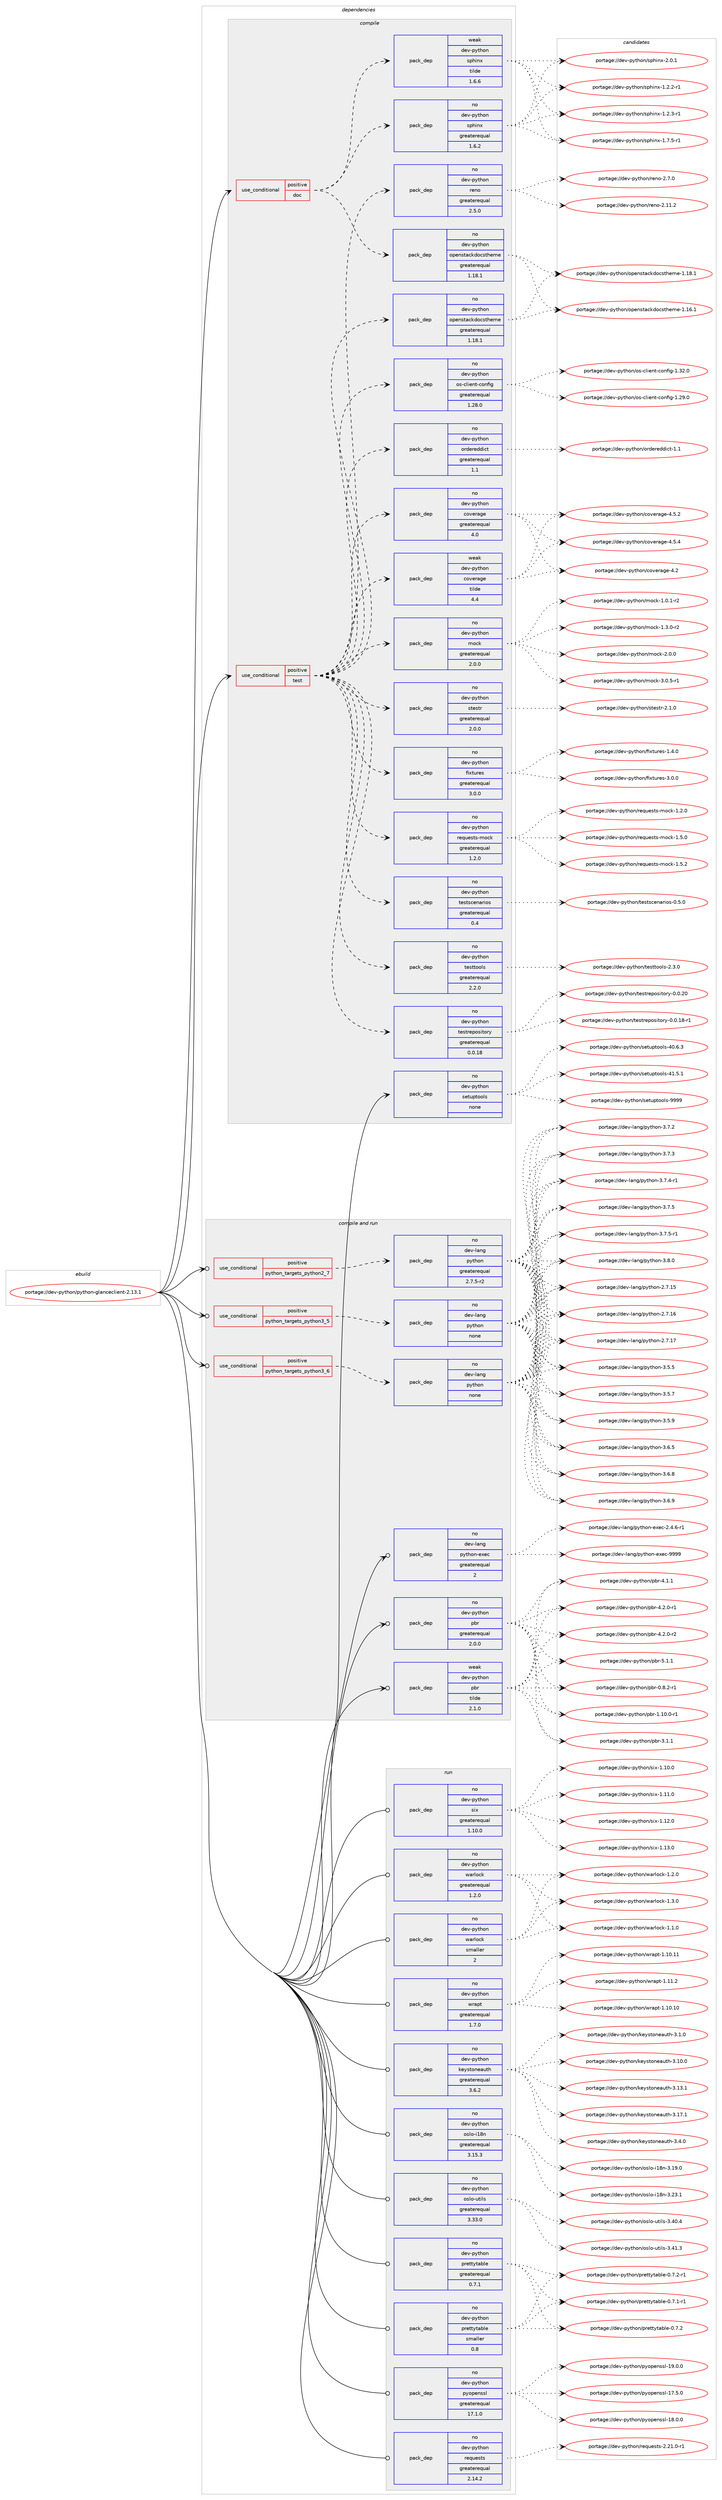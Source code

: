 digraph prolog {

# *************
# Graph options
# *************

newrank=true;
concentrate=true;
compound=true;
graph [rankdir=LR,fontname=Helvetica,fontsize=10,ranksep=1.5];#, ranksep=2.5, nodesep=0.2];
edge  [arrowhead=vee];
node  [fontname=Helvetica,fontsize=10];

# **********
# The ebuild
# **********

subgraph cluster_leftcol {
color=gray;
rank=same;
label=<<i>ebuild</i>>;
id [label="portage://dev-python/python-glanceclient-2.13.1", color=red, width=4, href="../dev-python/python-glanceclient-2.13.1.svg"];
}

# ****************
# The dependencies
# ****************

subgraph cluster_midcol {
color=gray;
label=<<i>dependencies</i>>;
subgraph cluster_compile {
fillcolor="#eeeeee";
style=filled;
label=<<i>compile</i>>;
subgraph cond36858 {
dependency166080 [label=<<TABLE BORDER="0" CELLBORDER="1" CELLSPACING="0" CELLPADDING="4"><TR><TD ROWSPAN="3" CELLPADDING="10">use_conditional</TD></TR><TR><TD>positive</TD></TR><TR><TD>doc</TD></TR></TABLE>>, shape=none, color=red];
subgraph pack125830 {
dependency166081 [label=<<TABLE BORDER="0" CELLBORDER="1" CELLSPACING="0" CELLPADDING="4" WIDTH="220"><TR><TD ROWSPAN="6" CELLPADDING="30">pack_dep</TD></TR><TR><TD WIDTH="110">no</TD></TR><TR><TD>dev-python</TD></TR><TR><TD>openstackdocstheme</TD></TR><TR><TD>greaterequal</TD></TR><TR><TD>1.18.1</TD></TR></TABLE>>, shape=none, color=blue];
}
dependency166080:e -> dependency166081:w [weight=20,style="dashed",arrowhead="vee"];
subgraph pack125831 {
dependency166082 [label=<<TABLE BORDER="0" CELLBORDER="1" CELLSPACING="0" CELLPADDING="4" WIDTH="220"><TR><TD ROWSPAN="6" CELLPADDING="30">pack_dep</TD></TR><TR><TD WIDTH="110">no</TD></TR><TR><TD>dev-python</TD></TR><TR><TD>sphinx</TD></TR><TR><TD>greaterequal</TD></TR><TR><TD>1.6.2</TD></TR></TABLE>>, shape=none, color=blue];
}
dependency166080:e -> dependency166082:w [weight=20,style="dashed",arrowhead="vee"];
subgraph pack125832 {
dependency166083 [label=<<TABLE BORDER="0" CELLBORDER="1" CELLSPACING="0" CELLPADDING="4" WIDTH="220"><TR><TD ROWSPAN="6" CELLPADDING="30">pack_dep</TD></TR><TR><TD WIDTH="110">weak</TD></TR><TR><TD>dev-python</TD></TR><TR><TD>sphinx</TD></TR><TR><TD>tilde</TD></TR><TR><TD>1.6.6</TD></TR></TABLE>>, shape=none, color=blue];
}
dependency166080:e -> dependency166083:w [weight=20,style="dashed",arrowhead="vee"];
}
id:e -> dependency166080:w [weight=20,style="solid",arrowhead="vee"];
subgraph cond36859 {
dependency166084 [label=<<TABLE BORDER="0" CELLBORDER="1" CELLSPACING="0" CELLPADDING="4"><TR><TD ROWSPAN="3" CELLPADDING="10">use_conditional</TD></TR><TR><TD>positive</TD></TR><TR><TD>test</TD></TR></TABLE>>, shape=none, color=red];
subgraph pack125833 {
dependency166085 [label=<<TABLE BORDER="0" CELLBORDER="1" CELLSPACING="0" CELLPADDING="4" WIDTH="220"><TR><TD ROWSPAN="6" CELLPADDING="30">pack_dep</TD></TR><TR><TD WIDTH="110">no</TD></TR><TR><TD>dev-python</TD></TR><TR><TD>stestr</TD></TR><TR><TD>greaterequal</TD></TR><TR><TD>2.0.0</TD></TR></TABLE>>, shape=none, color=blue];
}
dependency166084:e -> dependency166085:w [weight=20,style="dashed",arrowhead="vee"];
subgraph pack125834 {
dependency166086 [label=<<TABLE BORDER="0" CELLBORDER="1" CELLSPACING="0" CELLPADDING="4" WIDTH="220"><TR><TD ROWSPAN="6" CELLPADDING="30">pack_dep</TD></TR><TR><TD WIDTH="110">no</TD></TR><TR><TD>dev-python</TD></TR><TR><TD>coverage</TD></TR><TR><TD>greaterequal</TD></TR><TR><TD>4.0</TD></TR></TABLE>>, shape=none, color=blue];
}
dependency166084:e -> dependency166086:w [weight=20,style="dashed",arrowhead="vee"];
subgraph pack125835 {
dependency166087 [label=<<TABLE BORDER="0" CELLBORDER="1" CELLSPACING="0" CELLPADDING="4" WIDTH="220"><TR><TD ROWSPAN="6" CELLPADDING="30">pack_dep</TD></TR><TR><TD WIDTH="110">weak</TD></TR><TR><TD>dev-python</TD></TR><TR><TD>coverage</TD></TR><TR><TD>tilde</TD></TR><TR><TD>4.4</TD></TR></TABLE>>, shape=none, color=blue];
}
dependency166084:e -> dependency166087:w [weight=20,style="dashed",arrowhead="vee"];
subgraph pack125836 {
dependency166088 [label=<<TABLE BORDER="0" CELLBORDER="1" CELLSPACING="0" CELLPADDING="4" WIDTH="220"><TR><TD ROWSPAN="6" CELLPADDING="30">pack_dep</TD></TR><TR><TD WIDTH="110">no</TD></TR><TR><TD>dev-python</TD></TR><TR><TD>mock</TD></TR><TR><TD>greaterequal</TD></TR><TR><TD>2.0.0</TD></TR></TABLE>>, shape=none, color=blue];
}
dependency166084:e -> dependency166088:w [weight=20,style="dashed",arrowhead="vee"];
subgraph pack125837 {
dependency166089 [label=<<TABLE BORDER="0" CELLBORDER="1" CELLSPACING="0" CELLPADDING="4" WIDTH="220"><TR><TD ROWSPAN="6" CELLPADDING="30">pack_dep</TD></TR><TR><TD WIDTH="110">no</TD></TR><TR><TD>dev-python</TD></TR><TR><TD>ordereddict</TD></TR><TR><TD>greaterequal</TD></TR><TR><TD>1.1</TD></TR></TABLE>>, shape=none, color=blue];
}
dependency166084:e -> dependency166089:w [weight=20,style="dashed",arrowhead="vee"];
subgraph pack125838 {
dependency166090 [label=<<TABLE BORDER="0" CELLBORDER="1" CELLSPACING="0" CELLPADDING="4" WIDTH="220"><TR><TD ROWSPAN="6" CELLPADDING="30">pack_dep</TD></TR><TR><TD WIDTH="110">no</TD></TR><TR><TD>dev-python</TD></TR><TR><TD>os-client-config</TD></TR><TR><TD>greaterequal</TD></TR><TR><TD>1.28.0</TD></TR></TABLE>>, shape=none, color=blue];
}
dependency166084:e -> dependency166090:w [weight=20,style="dashed",arrowhead="vee"];
subgraph pack125839 {
dependency166091 [label=<<TABLE BORDER="0" CELLBORDER="1" CELLSPACING="0" CELLPADDING="4" WIDTH="220"><TR><TD ROWSPAN="6" CELLPADDING="30">pack_dep</TD></TR><TR><TD WIDTH="110">no</TD></TR><TR><TD>dev-python</TD></TR><TR><TD>openstackdocstheme</TD></TR><TR><TD>greaterequal</TD></TR><TR><TD>1.18.1</TD></TR></TABLE>>, shape=none, color=blue];
}
dependency166084:e -> dependency166091:w [weight=20,style="dashed",arrowhead="vee"];
subgraph pack125840 {
dependency166092 [label=<<TABLE BORDER="0" CELLBORDER="1" CELLSPACING="0" CELLPADDING="4" WIDTH="220"><TR><TD ROWSPAN="6" CELLPADDING="30">pack_dep</TD></TR><TR><TD WIDTH="110">no</TD></TR><TR><TD>dev-python</TD></TR><TR><TD>reno</TD></TR><TR><TD>greaterequal</TD></TR><TR><TD>2.5.0</TD></TR></TABLE>>, shape=none, color=blue];
}
dependency166084:e -> dependency166092:w [weight=20,style="dashed",arrowhead="vee"];
subgraph pack125841 {
dependency166093 [label=<<TABLE BORDER="0" CELLBORDER="1" CELLSPACING="0" CELLPADDING="4" WIDTH="220"><TR><TD ROWSPAN="6" CELLPADDING="30">pack_dep</TD></TR><TR><TD WIDTH="110">no</TD></TR><TR><TD>dev-python</TD></TR><TR><TD>testrepository</TD></TR><TR><TD>greaterequal</TD></TR><TR><TD>0.0.18</TD></TR></TABLE>>, shape=none, color=blue];
}
dependency166084:e -> dependency166093:w [weight=20,style="dashed",arrowhead="vee"];
subgraph pack125842 {
dependency166094 [label=<<TABLE BORDER="0" CELLBORDER="1" CELLSPACING="0" CELLPADDING="4" WIDTH="220"><TR><TD ROWSPAN="6" CELLPADDING="30">pack_dep</TD></TR><TR><TD WIDTH="110">no</TD></TR><TR><TD>dev-python</TD></TR><TR><TD>testtools</TD></TR><TR><TD>greaterequal</TD></TR><TR><TD>2.2.0</TD></TR></TABLE>>, shape=none, color=blue];
}
dependency166084:e -> dependency166094:w [weight=20,style="dashed",arrowhead="vee"];
subgraph pack125843 {
dependency166095 [label=<<TABLE BORDER="0" CELLBORDER="1" CELLSPACING="0" CELLPADDING="4" WIDTH="220"><TR><TD ROWSPAN="6" CELLPADDING="30">pack_dep</TD></TR><TR><TD WIDTH="110">no</TD></TR><TR><TD>dev-python</TD></TR><TR><TD>testscenarios</TD></TR><TR><TD>greaterequal</TD></TR><TR><TD>0.4</TD></TR></TABLE>>, shape=none, color=blue];
}
dependency166084:e -> dependency166095:w [weight=20,style="dashed",arrowhead="vee"];
subgraph pack125844 {
dependency166096 [label=<<TABLE BORDER="0" CELLBORDER="1" CELLSPACING="0" CELLPADDING="4" WIDTH="220"><TR><TD ROWSPAN="6" CELLPADDING="30">pack_dep</TD></TR><TR><TD WIDTH="110">no</TD></TR><TR><TD>dev-python</TD></TR><TR><TD>fixtures</TD></TR><TR><TD>greaterequal</TD></TR><TR><TD>3.0.0</TD></TR></TABLE>>, shape=none, color=blue];
}
dependency166084:e -> dependency166096:w [weight=20,style="dashed",arrowhead="vee"];
subgraph pack125845 {
dependency166097 [label=<<TABLE BORDER="0" CELLBORDER="1" CELLSPACING="0" CELLPADDING="4" WIDTH="220"><TR><TD ROWSPAN="6" CELLPADDING="30">pack_dep</TD></TR><TR><TD WIDTH="110">no</TD></TR><TR><TD>dev-python</TD></TR><TR><TD>requests-mock</TD></TR><TR><TD>greaterequal</TD></TR><TR><TD>1.2.0</TD></TR></TABLE>>, shape=none, color=blue];
}
dependency166084:e -> dependency166097:w [weight=20,style="dashed",arrowhead="vee"];
}
id:e -> dependency166084:w [weight=20,style="solid",arrowhead="vee"];
subgraph pack125846 {
dependency166098 [label=<<TABLE BORDER="0" CELLBORDER="1" CELLSPACING="0" CELLPADDING="4" WIDTH="220"><TR><TD ROWSPAN="6" CELLPADDING="30">pack_dep</TD></TR><TR><TD WIDTH="110">no</TD></TR><TR><TD>dev-python</TD></TR><TR><TD>setuptools</TD></TR><TR><TD>none</TD></TR><TR><TD></TD></TR></TABLE>>, shape=none, color=blue];
}
id:e -> dependency166098:w [weight=20,style="solid",arrowhead="vee"];
}
subgraph cluster_compileandrun {
fillcolor="#eeeeee";
style=filled;
label=<<i>compile and run</i>>;
subgraph cond36860 {
dependency166099 [label=<<TABLE BORDER="0" CELLBORDER="1" CELLSPACING="0" CELLPADDING="4"><TR><TD ROWSPAN="3" CELLPADDING="10">use_conditional</TD></TR><TR><TD>positive</TD></TR><TR><TD>python_targets_python2_7</TD></TR></TABLE>>, shape=none, color=red];
subgraph pack125847 {
dependency166100 [label=<<TABLE BORDER="0" CELLBORDER="1" CELLSPACING="0" CELLPADDING="4" WIDTH="220"><TR><TD ROWSPAN="6" CELLPADDING="30">pack_dep</TD></TR><TR><TD WIDTH="110">no</TD></TR><TR><TD>dev-lang</TD></TR><TR><TD>python</TD></TR><TR><TD>greaterequal</TD></TR><TR><TD>2.7.5-r2</TD></TR></TABLE>>, shape=none, color=blue];
}
dependency166099:e -> dependency166100:w [weight=20,style="dashed",arrowhead="vee"];
}
id:e -> dependency166099:w [weight=20,style="solid",arrowhead="odotvee"];
subgraph cond36861 {
dependency166101 [label=<<TABLE BORDER="0" CELLBORDER="1" CELLSPACING="0" CELLPADDING="4"><TR><TD ROWSPAN="3" CELLPADDING="10">use_conditional</TD></TR><TR><TD>positive</TD></TR><TR><TD>python_targets_python3_5</TD></TR></TABLE>>, shape=none, color=red];
subgraph pack125848 {
dependency166102 [label=<<TABLE BORDER="0" CELLBORDER="1" CELLSPACING="0" CELLPADDING="4" WIDTH="220"><TR><TD ROWSPAN="6" CELLPADDING="30">pack_dep</TD></TR><TR><TD WIDTH="110">no</TD></TR><TR><TD>dev-lang</TD></TR><TR><TD>python</TD></TR><TR><TD>none</TD></TR><TR><TD></TD></TR></TABLE>>, shape=none, color=blue];
}
dependency166101:e -> dependency166102:w [weight=20,style="dashed",arrowhead="vee"];
}
id:e -> dependency166101:w [weight=20,style="solid",arrowhead="odotvee"];
subgraph cond36862 {
dependency166103 [label=<<TABLE BORDER="0" CELLBORDER="1" CELLSPACING="0" CELLPADDING="4"><TR><TD ROWSPAN="3" CELLPADDING="10">use_conditional</TD></TR><TR><TD>positive</TD></TR><TR><TD>python_targets_python3_6</TD></TR></TABLE>>, shape=none, color=red];
subgraph pack125849 {
dependency166104 [label=<<TABLE BORDER="0" CELLBORDER="1" CELLSPACING="0" CELLPADDING="4" WIDTH="220"><TR><TD ROWSPAN="6" CELLPADDING="30">pack_dep</TD></TR><TR><TD WIDTH="110">no</TD></TR><TR><TD>dev-lang</TD></TR><TR><TD>python</TD></TR><TR><TD>none</TD></TR><TR><TD></TD></TR></TABLE>>, shape=none, color=blue];
}
dependency166103:e -> dependency166104:w [weight=20,style="dashed",arrowhead="vee"];
}
id:e -> dependency166103:w [weight=20,style="solid",arrowhead="odotvee"];
subgraph pack125850 {
dependency166105 [label=<<TABLE BORDER="0" CELLBORDER="1" CELLSPACING="0" CELLPADDING="4" WIDTH="220"><TR><TD ROWSPAN="6" CELLPADDING="30">pack_dep</TD></TR><TR><TD WIDTH="110">no</TD></TR><TR><TD>dev-lang</TD></TR><TR><TD>python-exec</TD></TR><TR><TD>greaterequal</TD></TR><TR><TD>2</TD></TR></TABLE>>, shape=none, color=blue];
}
id:e -> dependency166105:w [weight=20,style="solid",arrowhead="odotvee"];
subgraph pack125851 {
dependency166106 [label=<<TABLE BORDER="0" CELLBORDER="1" CELLSPACING="0" CELLPADDING="4" WIDTH="220"><TR><TD ROWSPAN="6" CELLPADDING="30">pack_dep</TD></TR><TR><TD WIDTH="110">no</TD></TR><TR><TD>dev-python</TD></TR><TR><TD>pbr</TD></TR><TR><TD>greaterequal</TD></TR><TR><TD>2.0.0</TD></TR></TABLE>>, shape=none, color=blue];
}
id:e -> dependency166106:w [weight=20,style="solid",arrowhead="odotvee"];
subgraph pack125852 {
dependency166107 [label=<<TABLE BORDER="0" CELLBORDER="1" CELLSPACING="0" CELLPADDING="4" WIDTH="220"><TR><TD ROWSPAN="6" CELLPADDING="30">pack_dep</TD></TR><TR><TD WIDTH="110">weak</TD></TR><TR><TD>dev-python</TD></TR><TR><TD>pbr</TD></TR><TR><TD>tilde</TD></TR><TR><TD>2.1.0</TD></TR></TABLE>>, shape=none, color=blue];
}
id:e -> dependency166107:w [weight=20,style="solid",arrowhead="odotvee"];
}
subgraph cluster_run {
fillcolor="#eeeeee";
style=filled;
label=<<i>run</i>>;
subgraph pack125853 {
dependency166108 [label=<<TABLE BORDER="0" CELLBORDER="1" CELLSPACING="0" CELLPADDING="4" WIDTH="220"><TR><TD ROWSPAN="6" CELLPADDING="30">pack_dep</TD></TR><TR><TD WIDTH="110">no</TD></TR><TR><TD>dev-python</TD></TR><TR><TD>keystoneauth</TD></TR><TR><TD>greaterequal</TD></TR><TR><TD>3.6.2</TD></TR></TABLE>>, shape=none, color=blue];
}
id:e -> dependency166108:w [weight=20,style="solid",arrowhead="odot"];
subgraph pack125854 {
dependency166109 [label=<<TABLE BORDER="0" CELLBORDER="1" CELLSPACING="0" CELLPADDING="4" WIDTH="220"><TR><TD ROWSPAN="6" CELLPADDING="30">pack_dep</TD></TR><TR><TD WIDTH="110">no</TD></TR><TR><TD>dev-python</TD></TR><TR><TD>oslo-i18n</TD></TR><TR><TD>greaterequal</TD></TR><TR><TD>3.15.3</TD></TR></TABLE>>, shape=none, color=blue];
}
id:e -> dependency166109:w [weight=20,style="solid",arrowhead="odot"];
subgraph pack125855 {
dependency166110 [label=<<TABLE BORDER="0" CELLBORDER="1" CELLSPACING="0" CELLPADDING="4" WIDTH="220"><TR><TD ROWSPAN="6" CELLPADDING="30">pack_dep</TD></TR><TR><TD WIDTH="110">no</TD></TR><TR><TD>dev-python</TD></TR><TR><TD>oslo-utils</TD></TR><TR><TD>greaterequal</TD></TR><TR><TD>3.33.0</TD></TR></TABLE>>, shape=none, color=blue];
}
id:e -> dependency166110:w [weight=20,style="solid",arrowhead="odot"];
subgraph pack125856 {
dependency166111 [label=<<TABLE BORDER="0" CELLBORDER="1" CELLSPACING="0" CELLPADDING="4" WIDTH="220"><TR><TD ROWSPAN="6" CELLPADDING="30">pack_dep</TD></TR><TR><TD WIDTH="110">no</TD></TR><TR><TD>dev-python</TD></TR><TR><TD>prettytable</TD></TR><TR><TD>greaterequal</TD></TR><TR><TD>0.7.1</TD></TR></TABLE>>, shape=none, color=blue];
}
id:e -> dependency166111:w [weight=20,style="solid",arrowhead="odot"];
subgraph pack125857 {
dependency166112 [label=<<TABLE BORDER="0" CELLBORDER="1" CELLSPACING="0" CELLPADDING="4" WIDTH="220"><TR><TD ROWSPAN="6" CELLPADDING="30">pack_dep</TD></TR><TR><TD WIDTH="110">no</TD></TR><TR><TD>dev-python</TD></TR><TR><TD>prettytable</TD></TR><TR><TD>smaller</TD></TR><TR><TD>0.8</TD></TR></TABLE>>, shape=none, color=blue];
}
id:e -> dependency166112:w [weight=20,style="solid",arrowhead="odot"];
subgraph pack125858 {
dependency166113 [label=<<TABLE BORDER="0" CELLBORDER="1" CELLSPACING="0" CELLPADDING="4" WIDTH="220"><TR><TD ROWSPAN="6" CELLPADDING="30">pack_dep</TD></TR><TR><TD WIDTH="110">no</TD></TR><TR><TD>dev-python</TD></TR><TR><TD>pyopenssl</TD></TR><TR><TD>greaterequal</TD></TR><TR><TD>17.1.0</TD></TR></TABLE>>, shape=none, color=blue];
}
id:e -> dependency166113:w [weight=20,style="solid",arrowhead="odot"];
subgraph pack125859 {
dependency166114 [label=<<TABLE BORDER="0" CELLBORDER="1" CELLSPACING="0" CELLPADDING="4" WIDTH="220"><TR><TD ROWSPAN="6" CELLPADDING="30">pack_dep</TD></TR><TR><TD WIDTH="110">no</TD></TR><TR><TD>dev-python</TD></TR><TR><TD>requests</TD></TR><TR><TD>greaterequal</TD></TR><TR><TD>2.14.2</TD></TR></TABLE>>, shape=none, color=blue];
}
id:e -> dependency166114:w [weight=20,style="solid",arrowhead="odot"];
subgraph pack125860 {
dependency166115 [label=<<TABLE BORDER="0" CELLBORDER="1" CELLSPACING="0" CELLPADDING="4" WIDTH="220"><TR><TD ROWSPAN="6" CELLPADDING="30">pack_dep</TD></TR><TR><TD WIDTH="110">no</TD></TR><TR><TD>dev-python</TD></TR><TR><TD>six</TD></TR><TR><TD>greaterequal</TD></TR><TR><TD>1.10.0</TD></TR></TABLE>>, shape=none, color=blue];
}
id:e -> dependency166115:w [weight=20,style="solid",arrowhead="odot"];
subgraph pack125861 {
dependency166116 [label=<<TABLE BORDER="0" CELLBORDER="1" CELLSPACING="0" CELLPADDING="4" WIDTH="220"><TR><TD ROWSPAN="6" CELLPADDING="30">pack_dep</TD></TR><TR><TD WIDTH="110">no</TD></TR><TR><TD>dev-python</TD></TR><TR><TD>warlock</TD></TR><TR><TD>greaterequal</TD></TR><TR><TD>1.2.0</TD></TR></TABLE>>, shape=none, color=blue];
}
id:e -> dependency166116:w [weight=20,style="solid",arrowhead="odot"];
subgraph pack125862 {
dependency166117 [label=<<TABLE BORDER="0" CELLBORDER="1" CELLSPACING="0" CELLPADDING="4" WIDTH="220"><TR><TD ROWSPAN="6" CELLPADDING="30">pack_dep</TD></TR><TR><TD WIDTH="110">no</TD></TR><TR><TD>dev-python</TD></TR><TR><TD>warlock</TD></TR><TR><TD>smaller</TD></TR><TR><TD>2</TD></TR></TABLE>>, shape=none, color=blue];
}
id:e -> dependency166117:w [weight=20,style="solid",arrowhead="odot"];
subgraph pack125863 {
dependency166118 [label=<<TABLE BORDER="0" CELLBORDER="1" CELLSPACING="0" CELLPADDING="4" WIDTH="220"><TR><TD ROWSPAN="6" CELLPADDING="30">pack_dep</TD></TR><TR><TD WIDTH="110">no</TD></TR><TR><TD>dev-python</TD></TR><TR><TD>wrapt</TD></TR><TR><TD>greaterequal</TD></TR><TR><TD>1.7.0</TD></TR></TABLE>>, shape=none, color=blue];
}
id:e -> dependency166118:w [weight=20,style="solid",arrowhead="odot"];
}
}

# **************
# The candidates
# **************

subgraph cluster_choices {
rank=same;
color=gray;
label=<<i>candidates</i>>;

subgraph choice125830 {
color=black;
nodesep=1;
choiceportage100101118451121211161041111104711111210111011511697991071001119911511610410110910145494649544649 [label="portage://dev-python/openstackdocstheme-1.16.1", color=red, width=4,href="../dev-python/openstackdocstheme-1.16.1.svg"];
choiceportage100101118451121211161041111104711111210111011511697991071001119911511610410110910145494649564649 [label="portage://dev-python/openstackdocstheme-1.18.1", color=red, width=4,href="../dev-python/openstackdocstheme-1.18.1.svg"];
dependency166081:e -> choiceportage100101118451121211161041111104711111210111011511697991071001119911511610410110910145494649544649:w [style=dotted,weight="100"];
dependency166081:e -> choiceportage100101118451121211161041111104711111210111011511697991071001119911511610410110910145494649564649:w [style=dotted,weight="100"];
}
subgraph choice125831 {
color=black;
nodesep=1;
choiceportage10010111845112121116104111110471151121041051101204549465046504511449 [label="portage://dev-python/sphinx-1.2.2-r1", color=red, width=4,href="../dev-python/sphinx-1.2.2-r1.svg"];
choiceportage10010111845112121116104111110471151121041051101204549465046514511449 [label="portage://dev-python/sphinx-1.2.3-r1", color=red, width=4,href="../dev-python/sphinx-1.2.3-r1.svg"];
choiceportage10010111845112121116104111110471151121041051101204549465546534511449 [label="portage://dev-python/sphinx-1.7.5-r1", color=red, width=4,href="../dev-python/sphinx-1.7.5-r1.svg"];
choiceportage1001011184511212111610411111047115112104105110120455046484649 [label="portage://dev-python/sphinx-2.0.1", color=red, width=4,href="../dev-python/sphinx-2.0.1.svg"];
dependency166082:e -> choiceportage10010111845112121116104111110471151121041051101204549465046504511449:w [style=dotted,weight="100"];
dependency166082:e -> choiceportage10010111845112121116104111110471151121041051101204549465046514511449:w [style=dotted,weight="100"];
dependency166082:e -> choiceportage10010111845112121116104111110471151121041051101204549465546534511449:w [style=dotted,weight="100"];
dependency166082:e -> choiceportage1001011184511212111610411111047115112104105110120455046484649:w [style=dotted,weight="100"];
}
subgraph choice125832 {
color=black;
nodesep=1;
choiceportage10010111845112121116104111110471151121041051101204549465046504511449 [label="portage://dev-python/sphinx-1.2.2-r1", color=red, width=4,href="../dev-python/sphinx-1.2.2-r1.svg"];
choiceportage10010111845112121116104111110471151121041051101204549465046514511449 [label="portage://dev-python/sphinx-1.2.3-r1", color=red, width=4,href="../dev-python/sphinx-1.2.3-r1.svg"];
choiceportage10010111845112121116104111110471151121041051101204549465546534511449 [label="portage://dev-python/sphinx-1.7.5-r1", color=red, width=4,href="../dev-python/sphinx-1.7.5-r1.svg"];
choiceportage1001011184511212111610411111047115112104105110120455046484649 [label="portage://dev-python/sphinx-2.0.1", color=red, width=4,href="../dev-python/sphinx-2.0.1.svg"];
dependency166083:e -> choiceportage10010111845112121116104111110471151121041051101204549465046504511449:w [style=dotted,weight="100"];
dependency166083:e -> choiceportage10010111845112121116104111110471151121041051101204549465046514511449:w [style=dotted,weight="100"];
dependency166083:e -> choiceportage10010111845112121116104111110471151121041051101204549465546534511449:w [style=dotted,weight="100"];
dependency166083:e -> choiceportage1001011184511212111610411111047115112104105110120455046484649:w [style=dotted,weight="100"];
}
subgraph choice125833 {
color=black;
nodesep=1;
choiceportage1001011184511212111610411111047115116101115116114455046494648 [label="portage://dev-python/stestr-2.1.0", color=red, width=4,href="../dev-python/stestr-2.1.0.svg"];
dependency166085:e -> choiceportage1001011184511212111610411111047115116101115116114455046494648:w [style=dotted,weight="100"];
}
subgraph choice125834 {
color=black;
nodesep=1;
choiceportage1001011184511212111610411111047991111181011149710310145524650 [label="portage://dev-python/coverage-4.2", color=red, width=4,href="../dev-python/coverage-4.2.svg"];
choiceportage10010111845112121116104111110479911111810111497103101455246534650 [label="portage://dev-python/coverage-4.5.2", color=red, width=4,href="../dev-python/coverage-4.5.2.svg"];
choiceportage10010111845112121116104111110479911111810111497103101455246534652 [label="portage://dev-python/coverage-4.5.4", color=red, width=4,href="../dev-python/coverage-4.5.4.svg"];
dependency166086:e -> choiceportage1001011184511212111610411111047991111181011149710310145524650:w [style=dotted,weight="100"];
dependency166086:e -> choiceportage10010111845112121116104111110479911111810111497103101455246534650:w [style=dotted,weight="100"];
dependency166086:e -> choiceportage10010111845112121116104111110479911111810111497103101455246534652:w [style=dotted,weight="100"];
}
subgraph choice125835 {
color=black;
nodesep=1;
choiceportage1001011184511212111610411111047991111181011149710310145524650 [label="portage://dev-python/coverage-4.2", color=red, width=4,href="../dev-python/coverage-4.2.svg"];
choiceportage10010111845112121116104111110479911111810111497103101455246534650 [label="portage://dev-python/coverage-4.5.2", color=red, width=4,href="../dev-python/coverage-4.5.2.svg"];
choiceportage10010111845112121116104111110479911111810111497103101455246534652 [label="portage://dev-python/coverage-4.5.4", color=red, width=4,href="../dev-python/coverage-4.5.4.svg"];
dependency166087:e -> choiceportage1001011184511212111610411111047991111181011149710310145524650:w [style=dotted,weight="100"];
dependency166087:e -> choiceportage10010111845112121116104111110479911111810111497103101455246534650:w [style=dotted,weight="100"];
dependency166087:e -> choiceportage10010111845112121116104111110479911111810111497103101455246534652:w [style=dotted,weight="100"];
}
subgraph choice125836 {
color=black;
nodesep=1;
choiceportage1001011184511212111610411111047109111991074549464846494511450 [label="portage://dev-python/mock-1.0.1-r2", color=red, width=4,href="../dev-python/mock-1.0.1-r2.svg"];
choiceportage1001011184511212111610411111047109111991074549465146484511450 [label="portage://dev-python/mock-1.3.0-r2", color=red, width=4,href="../dev-python/mock-1.3.0-r2.svg"];
choiceportage100101118451121211161041111104710911199107455046484648 [label="portage://dev-python/mock-2.0.0", color=red, width=4,href="../dev-python/mock-2.0.0.svg"];
choiceportage1001011184511212111610411111047109111991074551464846534511449 [label="portage://dev-python/mock-3.0.5-r1", color=red, width=4,href="../dev-python/mock-3.0.5-r1.svg"];
dependency166088:e -> choiceportage1001011184511212111610411111047109111991074549464846494511450:w [style=dotted,weight="100"];
dependency166088:e -> choiceportage1001011184511212111610411111047109111991074549465146484511450:w [style=dotted,weight="100"];
dependency166088:e -> choiceportage100101118451121211161041111104710911199107455046484648:w [style=dotted,weight="100"];
dependency166088:e -> choiceportage1001011184511212111610411111047109111991074551464846534511449:w [style=dotted,weight="100"];
}
subgraph choice125837 {
color=black;
nodesep=1;
choiceportage10010111845112121116104111110471111141001011141011001001059911645494649 [label="portage://dev-python/ordereddict-1.1", color=red, width=4,href="../dev-python/ordereddict-1.1.svg"];
dependency166089:e -> choiceportage10010111845112121116104111110471111141001011141011001001059911645494649:w [style=dotted,weight="100"];
}
subgraph choice125838 {
color=black;
nodesep=1;
choiceportage10010111845112121116104111110471111154599108105101110116459911111010210510345494650574648 [label="portage://dev-python/os-client-config-1.29.0", color=red, width=4,href="../dev-python/os-client-config-1.29.0.svg"];
choiceportage10010111845112121116104111110471111154599108105101110116459911111010210510345494651504648 [label="portage://dev-python/os-client-config-1.32.0", color=red, width=4,href="../dev-python/os-client-config-1.32.0.svg"];
dependency166090:e -> choiceportage10010111845112121116104111110471111154599108105101110116459911111010210510345494650574648:w [style=dotted,weight="100"];
dependency166090:e -> choiceportage10010111845112121116104111110471111154599108105101110116459911111010210510345494651504648:w [style=dotted,weight="100"];
}
subgraph choice125839 {
color=black;
nodesep=1;
choiceportage100101118451121211161041111104711111210111011511697991071001119911511610410110910145494649544649 [label="portage://dev-python/openstackdocstheme-1.16.1", color=red, width=4,href="../dev-python/openstackdocstheme-1.16.1.svg"];
choiceportage100101118451121211161041111104711111210111011511697991071001119911511610410110910145494649564649 [label="portage://dev-python/openstackdocstheme-1.18.1", color=red, width=4,href="../dev-python/openstackdocstheme-1.18.1.svg"];
dependency166091:e -> choiceportage100101118451121211161041111104711111210111011511697991071001119911511610410110910145494649544649:w [style=dotted,weight="100"];
dependency166091:e -> choiceportage100101118451121211161041111104711111210111011511697991071001119911511610410110910145494649564649:w [style=dotted,weight="100"];
}
subgraph choice125840 {
color=black;
nodesep=1;
choiceportage100101118451121211161041111104711410111011145504649494650 [label="portage://dev-python/reno-2.11.2", color=red, width=4,href="../dev-python/reno-2.11.2.svg"];
choiceportage1001011184511212111610411111047114101110111455046554648 [label="portage://dev-python/reno-2.7.0", color=red, width=4,href="../dev-python/reno-2.7.0.svg"];
dependency166092:e -> choiceportage100101118451121211161041111104711410111011145504649494650:w [style=dotted,weight="100"];
dependency166092:e -> choiceportage1001011184511212111610411111047114101110111455046554648:w [style=dotted,weight="100"];
}
subgraph choice125841 {
color=black;
nodesep=1;
choiceportage1001011184511212111610411111047116101115116114101112111115105116111114121454846484649564511449 [label="portage://dev-python/testrepository-0.0.18-r1", color=red, width=4,href="../dev-python/testrepository-0.0.18-r1.svg"];
choiceportage100101118451121211161041111104711610111511611410111211111510511611111412145484648465048 [label="portage://dev-python/testrepository-0.0.20", color=red, width=4,href="../dev-python/testrepository-0.0.20.svg"];
dependency166093:e -> choiceportage1001011184511212111610411111047116101115116114101112111115105116111114121454846484649564511449:w [style=dotted,weight="100"];
dependency166093:e -> choiceportage100101118451121211161041111104711610111511611410111211111510511611111412145484648465048:w [style=dotted,weight="100"];
}
subgraph choice125842 {
color=black;
nodesep=1;
choiceportage1001011184511212111610411111047116101115116116111111108115455046514648 [label="portage://dev-python/testtools-2.3.0", color=red, width=4,href="../dev-python/testtools-2.3.0.svg"];
dependency166094:e -> choiceportage1001011184511212111610411111047116101115116116111111108115455046514648:w [style=dotted,weight="100"];
}
subgraph choice125843 {
color=black;
nodesep=1;
choiceportage10010111845112121116104111110471161011151161159910111097114105111115454846534648 [label="portage://dev-python/testscenarios-0.5.0", color=red, width=4,href="../dev-python/testscenarios-0.5.0.svg"];
dependency166095:e -> choiceportage10010111845112121116104111110471161011151161159910111097114105111115454846534648:w [style=dotted,weight="100"];
}
subgraph choice125844 {
color=black;
nodesep=1;
choiceportage1001011184511212111610411111047102105120116117114101115454946524648 [label="portage://dev-python/fixtures-1.4.0", color=red, width=4,href="../dev-python/fixtures-1.4.0.svg"];
choiceportage1001011184511212111610411111047102105120116117114101115455146484648 [label="portage://dev-python/fixtures-3.0.0", color=red, width=4,href="../dev-python/fixtures-3.0.0.svg"];
dependency166096:e -> choiceportage1001011184511212111610411111047102105120116117114101115454946524648:w [style=dotted,weight="100"];
dependency166096:e -> choiceportage1001011184511212111610411111047102105120116117114101115455146484648:w [style=dotted,weight="100"];
}
subgraph choice125845 {
color=black;
nodesep=1;
choiceportage10010111845112121116104111110471141011131171011151161154510911199107454946504648 [label="portage://dev-python/requests-mock-1.2.0", color=red, width=4,href="../dev-python/requests-mock-1.2.0.svg"];
choiceportage10010111845112121116104111110471141011131171011151161154510911199107454946534648 [label="portage://dev-python/requests-mock-1.5.0", color=red, width=4,href="../dev-python/requests-mock-1.5.0.svg"];
choiceportage10010111845112121116104111110471141011131171011151161154510911199107454946534650 [label="portage://dev-python/requests-mock-1.5.2", color=red, width=4,href="../dev-python/requests-mock-1.5.2.svg"];
dependency166097:e -> choiceportage10010111845112121116104111110471141011131171011151161154510911199107454946504648:w [style=dotted,weight="100"];
dependency166097:e -> choiceportage10010111845112121116104111110471141011131171011151161154510911199107454946534648:w [style=dotted,weight="100"];
dependency166097:e -> choiceportage10010111845112121116104111110471141011131171011151161154510911199107454946534650:w [style=dotted,weight="100"];
}
subgraph choice125846 {
color=black;
nodesep=1;
choiceportage100101118451121211161041111104711510111611711211611111110811545524846544651 [label="portage://dev-python/setuptools-40.6.3", color=red, width=4,href="../dev-python/setuptools-40.6.3.svg"];
choiceportage100101118451121211161041111104711510111611711211611111110811545524946534649 [label="portage://dev-python/setuptools-41.5.1", color=red, width=4,href="../dev-python/setuptools-41.5.1.svg"];
choiceportage10010111845112121116104111110471151011161171121161111111081154557575757 [label="portage://dev-python/setuptools-9999", color=red, width=4,href="../dev-python/setuptools-9999.svg"];
dependency166098:e -> choiceportage100101118451121211161041111104711510111611711211611111110811545524846544651:w [style=dotted,weight="100"];
dependency166098:e -> choiceportage100101118451121211161041111104711510111611711211611111110811545524946534649:w [style=dotted,weight="100"];
dependency166098:e -> choiceportage10010111845112121116104111110471151011161171121161111111081154557575757:w [style=dotted,weight="100"];
}
subgraph choice125847 {
color=black;
nodesep=1;
choiceportage10010111845108971101034711212111610411111045504655464953 [label="portage://dev-lang/python-2.7.15", color=red, width=4,href="../dev-lang/python-2.7.15.svg"];
choiceportage10010111845108971101034711212111610411111045504655464954 [label="portage://dev-lang/python-2.7.16", color=red, width=4,href="../dev-lang/python-2.7.16.svg"];
choiceportage10010111845108971101034711212111610411111045504655464955 [label="portage://dev-lang/python-2.7.17", color=red, width=4,href="../dev-lang/python-2.7.17.svg"];
choiceportage100101118451089711010347112121116104111110455146534653 [label="portage://dev-lang/python-3.5.5", color=red, width=4,href="../dev-lang/python-3.5.5.svg"];
choiceportage100101118451089711010347112121116104111110455146534655 [label="portage://dev-lang/python-3.5.7", color=red, width=4,href="../dev-lang/python-3.5.7.svg"];
choiceportage100101118451089711010347112121116104111110455146534657 [label="portage://dev-lang/python-3.5.9", color=red, width=4,href="../dev-lang/python-3.5.9.svg"];
choiceportage100101118451089711010347112121116104111110455146544653 [label="portage://dev-lang/python-3.6.5", color=red, width=4,href="../dev-lang/python-3.6.5.svg"];
choiceportage100101118451089711010347112121116104111110455146544656 [label="portage://dev-lang/python-3.6.8", color=red, width=4,href="../dev-lang/python-3.6.8.svg"];
choiceportage100101118451089711010347112121116104111110455146544657 [label="portage://dev-lang/python-3.6.9", color=red, width=4,href="../dev-lang/python-3.6.9.svg"];
choiceportage100101118451089711010347112121116104111110455146554650 [label="portage://dev-lang/python-3.7.2", color=red, width=4,href="../dev-lang/python-3.7.2.svg"];
choiceportage100101118451089711010347112121116104111110455146554651 [label="portage://dev-lang/python-3.7.3", color=red, width=4,href="../dev-lang/python-3.7.3.svg"];
choiceportage1001011184510897110103471121211161041111104551465546524511449 [label="portage://dev-lang/python-3.7.4-r1", color=red, width=4,href="../dev-lang/python-3.7.4-r1.svg"];
choiceportage100101118451089711010347112121116104111110455146554653 [label="portage://dev-lang/python-3.7.5", color=red, width=4,href="../dev-lang/python-3.7.5.svg"];
choiceportage1001011184510897110103471121211161041111104551465546534511449 [label="portage://dev-lang/python-3.7.5-r1", color=red, width=4,href="../dev-lang/python-3.7.5-r1.svg"];
choiceportage100101118451089711010347112121116104111110455146564648 [label="portage://dev-lang/python-3.8.0", color=red, width=4,href="../dev-lang/python-3.8.0.svg"];
dependency166100:e -> choiceportage10010111845108971101034711212111610411111045504655464953:w [style=dotted,weight="100"];
dependency166100:e -> choiceportage10010111845108971101034711212111610411111045504655464954:w [style=dotted,weight="100"];
dependency166100:e -> choiceportage10010111845108971101034711212111610411111045504655464955:w [style=dotted,weight="100"];
dependency166100:e -> choiceportage100101118451089711010347112121116104111110455146534653:w [style=dotted,weight="100"];
dependency166100:e -> choiceportage100101118451089711010347112121116104111110455146534655:w [style=dotted,weight="100"];
dependency166100:e -> choiceportage100101118451089711010347112121116104111110455146534657:w [style=dotted,weight="100"];
dependency166100:e -> choiceportage100101118451089711010347112121116104111110455146544653:w [style=dotted,weight="100"];
dependency166100:e -> choiceportage100101118451089711010347112121116104111110455146544656:w [style=dotted,weight="100"];
dependency166100:e -> choiceportage100101118451089711010347112121116104111110455146544657:w [style=dotted,weight="100"];
dependency166100:e -> choiceportage100101118451089711010347112121116104111110455146554650:w [style=dotted,weight="100"];
dependency166100:e -> choiceportage100101118451089711010347112121116104111110455146554651:w [style=dotted,weight="100"];
dependency166100:e -> choiceportage1001011184510897110103471121211161041111104551465546524511449:w [style=dotted,weight="100"];
dependency166100:e -> choiceportage100101118451089711010347112121116104111110455146554653:w [style=dotted,weight="100"];
dependency166100:e -> choiceportage1001011184510897110103471121211161041111104551465546534511449:w [style=dotted,weight="100"];
dependency166100:e -> choiceportage100101118451089711010347112121116104111110455146564648:w [style=dotted,weight="100"];
}
subgraph choice125848 {
color=black;
nodesep=1;
choiceportage10010111845108971101034711212111610411111045504655464953 [label="portage://dev-lang/python-2.7.15", color=red, width=4,href="../dev-lang/python-2.7.15.svg"];
choiceportage10010111845108971101034711212111610411111045504655464954 [label="portage://dev-lang/python-2.7.16", color=red, width=4,href="../dev-lang/python-2.7.16.svg"];
choiceportage10010111845108971101034711212111610411111045504655464955 [label="portage://dev-lang/python-2.7.17", color=red, width=4,href="../dev-lang/python-2.7.17.svg"];
choiceportage100101118451089711010347112121116104111110455146534653 [label="portage://dev-lang/python-3.5.5", color=red, width=4,href="../dev-lang/python-3.5.5.svg"];
choiceportage100101118451089711010347112121116104111110455146534655 [label="portage://dev-lang/python-3.5.7", color=red, width=4,href="../dev-lang/python-3.5.7.svg"];
choiceportage100101118451089711010347112121116104111110455146534657 [label="portage://dev-lang/python-3.5.9", color=red, width=4,href="../dev-lang/python-3.5.9.svg"];
choiceportage100101118451089711010347112121116104111110455146544653 [label="portage://dev-lang/python-3.6.5", color=red, width=4,href="../dev-lang/python-3.6.5.svg"];
choiceportage100101118451089711010347112121116104111110455146544656 [label="portage://dev-lang/python-3.6.8", color=red, width=4,href="../dev-lang/python-3.6.8.svg"];
choiceportage100101118451089711010347112121116104111110455146544657 [label="portage://dev-lang/python-3.6.9", color=red, width=4,href="../dev-lang/python-3.6.9.svg"];
choiceportage100101118451089711010347112121116104111110455146554650 [label="portage://dev-lang/python-3.7.2", color=red, width=4,href="../dev-lang/python-3.7.2.svg"];
choiceportage100101118451089711010347112121116104111110455146554651 [label="portage://dev-lang/python-3.7.3", color=red, width=4,href="../dev-lang/python-3.7.3.svg"];
choiceportage1001011184510897110103471121211161041111104551465546524511449 [label="portage://dev-lang/python-3.7.4-r1", color=red, width=4,href="../dev-lang/python-3.7.4-r1.svg"];
choiceportage100101118451089711010347112121116104111110455146554653 [label="portage://dev-lang/python-3.7.5", color=red, width=4,href="../dev-lang/python-3.7.5.svg"];
choiceportage1001011184510897110103471121211161041111104551465546534511449 [label="portage://dev-lang/python-3.7.5-r1", color=red, width=4,href="../dev-lang/python-3.7.5-r1.svg"];
choiceportage100101118451089711010347112121116104111110455146564648 [label="portage://dev-lang/python-3.8.0", color=red, width=4,href="../dev-lang/python-3.8.0.svg"];
dependency166102:e -> choiceportage10010111845108971101034711212111610411111045504655464953:w [style=dotted,weight="100"];
dependency166102:e -> choiceportage10010111845108971101034711212111610411111045504655464954:w [style=dotted,weight="100"];
dependency166102:e -> choiceportage10010111845108971101034711212111610411111045504655464955:w [style=dotted,weight="100"];
dependency166102:e -> choiceportage100101118451089711010347112121116104111110455146534653:w [style=dotted,weight="100"];
dependency166102:e -> choiceportage100101118451089711010347112121116104111110455146534655:w [style=dotted,weight="100"];
dependency166102:e -> choiceportage100101118451089711010347112121116104111110455146534657:w [style=dotted,weight="100"];
dependency166102:e -> choiceportage100101118451089711010347112121116104111110455146544653:w [style=dotted,weight="100"];
dependency166102:e -> choiceportage100101118451089711010347112121116104111110455146544656:w [style=dotted,weight="100"];
dependency166102:e -> choiceportage100101118451089711010347112121116104111110455146544657:w [style=dotted,weight="100"];
dependency166102:e -> choiceportage100101118451089711010347112121116104111110455146554650:w [style=dotted,weight="100"];
dependency166102:e -> choiceportage100101118451089711010347112121116104111110455146554651:w [style=dotted,weight="100"];
dependency166102:e -> choiceportage1001011184510897110103471121211161041111104551465546524511449:w [style=dotted,weight="100"];
dependency166102:e -> choiceportage100101118451089711010347112121116104111110455146554653:w [style=dotted,weight="100"];
dependency166102:e -> choiceportage1001011184510897110103471121211161041111104551465546534511449:w [style=dotted,weight="100"];
dependency166102:e -> choiceportage100101118451089711010347112121116104111110455146564648:w [style=dotted,weight="100"];
}
subgraph choice125849 {
color=black;
nodesep=1;
choiceportage10010111845108971101034711212111610411111045504655464953 [label="portage://dev-lang/python-2.7.15", color=red, width=4,href="../dev-lang/python-2.7.15.svg"];
choiceportage10010111845108971101034711212111610411111045504655464954 [label="portage://dev-lang/python-2.7.16", color=red, width=4,href="../dev-lang/python-2.7.16.svg"];
choiceportage10010111845108971101034711212111610411111045504655464955 [label="portage://dev-lang/python-2.7.17", color=red, width=4,href="../dev-lang/python-2.7.17.svg"];
choiceportage100101118451089711010347112121116104111110455146534653 [label="portage://dev-lang/python-3.5.5", color=red, width=4,href="../dev-lang/python-3.5.5.svg"];
choiceportage100101118451089711010347112121116104111110455146534655 [label="portage://dev-lang/python-3.5.7", color=red, width=4,href="../dev-lang/python-3.5.7.svg"];
choiceportage100101118451089711010347112121116104111110455146534657 [label="portage://dev-lang/python-3.5.9", color=red, width=4,href="../dev-lang/python-3.5.9.svg"];
choiceportage100101118451089711010347112121116104111110455146544653 [label="portage://dev-lang/python-3.6.5", color=red, width=4,href="../dev-lang/python-3.6.5.svg"];
choiceportage100101118451089711010347112121116104111110455146544656 [label="portage://dev-lang/python-3.6.8", color=red, width=4,href="../dev-lang/python-3.6.8.svg"];
choiceportage100101118451089711010347112121116104111110455146544657 [label="portage://dev-lang/python-3.6.9", color=red, width=4,href="../dev-lang/python-3.6.9.svg"];
choiceportage100101118451089711010347112121116104111110455146554650 [label="portage://dev-lang/python-3.7.2", color=red, width=4,href="../dev-lang/python-3.7.2.svg"];
choiceportage100101118451089711010347112121116104111110455146554651 [label="portage://dev-lang/python-3.7.3", color=red, width=4,href="../dev-lang/python-3.7.3.svg"];
choiceportage1001011184510897110103471121211161041111104551465546524511449 [label="portage://dev-lang/python-3.7.4-r1", color=red, width=4,href="../dev-lang/python-3.7.4-r1.svg"];
choiceportage100101118451089711010347112121116104111110455146554653 [label="portage://dev-lang/python-3.7.5", color=red, width=4,href="../dev-lang/python-3.7.5.svg"];
choiceportage1001011184510897110103471121211161041111104551465546534511449 [label="portage://dev-lang/python-3.7.5-r1", color=red, width=4,href="../dev-lang/python-3.7.5-r1.svg"];
choiceportage100101118451089711010347112121116104111110455146564648 [label="portage://dev-lang/python-3.8.0", color=red, width=4,href="../dev-lang/python-3.8.0.svg"];
dependency166104:e -> choiceportage10010111845108971101034711212111610411111045504655464953:w [style=dotted,weight="100"];
dependency166104:e -> choiceportage10010111845108971101034711212111610411111045504655464954:w [style=dotted,weight="100"];
dependency166104:e -> choiceportage10010111845108971101034711212111610411111045504655464955:w [style=dotted,weight="100"];
dependency166104:e -> choiceportage100101118451089711010347112121116104111110455146534653:w [style=dotted,weight="100"];
dependency166104:e -> choiceportage100101118451089711010347112121116104111110455146534655:w [style=dotted,weight="100"];
dependency166104:e -> choiceportage100101118451089711010347112121116104111110455146534657:w [style=dotted,weight="100"];
dependency166104:e -> choiceportage100101118451089711010347112121116104111110455146544653:w [style=dotted,weight="100"];
dependency166104:e -> choiceportage100101118451089711010347112121116104111110455146544656:w [style=dotted,weight="100"];
dependency166104:e -> choiceportage100101118451089711010347112121116104111110455146544657:w [style=dotted,weight="100"];
dependency166104:e -> choiceportage100101118451089711010347112121116104111110455146554650:w [style=dotted,weight="100"];
dependency166104:e -> choiceportage100101118451089711010347112121116104111110455146554651:w [style=dotted,weight="100"];
dependency166104:e -> choiceportage1001011184510897110103471121211161041111104551465546524511449:w [style=dotted,weight="100"];
dependency166104:e -> choiceportage100101118451089711010347112121116104111110455146554653:w [style=dotted,weight="100"];
dependency166104:e -> choiceportage1001011184510897110103471121211161041111104551465546534511449:w [style=dotted,weight="100"];
dependency166104:e -> choiceportage100101118451089711010347112121116104111110455146564648:w [style=dotted,weight="100"];
}
subgraph choice125850 {
color=black;
nodesep=1;
choiceportage10010111845108971101034711212111610411111045101120101994550465246544511449 [label="portage://dev-lang/python-exec-2.4.6-r1", color=red, width=4,href="../dev-lang/python-exec-2.4.6-r1.svg"];
choiceportage10010111845108971101034711212111610411111045101120101994557575757 [label="portage://dev-lang/python-exec-9999", color=red, width=4,href="../dev-lang/python-exec-9999.svg"];
dependency166105:e -> choiceportage10010111845108971101034711212111610411111045101120101994550465246544511449:w [style=dotted,weight="100"];
dependency166105:e -> choiceportage10010111845108971101034711212111610411111045101120101994557575757:w [style=dotted,weight="100"];
}
subgraph choice125851 {
color=black;
nodesep=1;
choiceportage1001011184511212111610411111047112981144548465646504511449 [label="portage://dev-python/pbr-0.8.2-r1", color=red, width=4,href="../dev-python/pbr-0.8.2-r1.svg"];
choiceportage100101118451121211161041111104711298114454946494846484511449 [label="portage://dev-python/pbr-1.10.0-r1", color=red, width=4,href="../dev-python/pbr-1.10.0-r1.svg"];
choiceportage100101118451121211161041111104711298114455146494649 [label="portage://dev-python/pbr-3.1.1", color=red, width=4,href="../dev-python/pbr-3.1.1.svg"];
choiceportage100101118451121211161041111104711298114455246494649 [label="portage://dev-python/pbr-4.1.1", color=red, width=4,href="../dev-python/pbr-4.1.1.svg"];
choiceportage1001011184511212111610411111047112981144552465046484511449 [label="portage://dev-python/pbr-4.2.0-r1", color=red, width=4,href="../dev-python/pbr-4.2.0-r1.svg"];
choiceportage1001011184511212111610411111047112981144552465046484511450 [label="portage://dev-python/pbr-4.2.0-r2", color=red, width=4,href="../dev-python/pbr-4.2.0-r2.svg"];
choiceportage100101118451121211161041111104711298114455346494649 [label="portage://dev-python/pbr-5.1.1", color=red, width=4,href="../dev-python/pbr-5.1.1.svg"];
dependency166106:e -> choiceportage1001011184511212111610411111047112981144548465646504511449:w [style=dotted,weight="100"];
dependency166106:e -> choiceportage100101118451121211161041111104711298114454946494846484511449:w [style=dotted,weight="100"];
dependency166106:e -> choiceportage100101118451121211161041111104711298114455146494649:w [style=dotted,weight="100"];
dependency166106:e -> choiceportage100101118451121211161041111104711298114455246494649:w [style=dotted,weight="100"];
dependency166106:e -> choiceportage1001011184511212111610411111047112981144552465046484511449:w [style=dotted,weight="100"];
dependency166106:e -> choiceportage1001011184511212111610411111047112981144552465046484511450:w [style=dotted,weight="100"];
dependency166106:e -> choiceportage100101118451121211161041111104711298114455346494649:w [style=dotted,weight="100"];
}
subgraph choice125852 {
color=black;
nodesep=1;
choiceportage1001011184511212111610411111047112981144548465646504511449 [label="portage://dev-python/pbr-0.8.2-r1", color=red, width=4,href="../dev-python/pbr-0.8.2-r1.svg"];
choiceportage100101118451121211161041111104711298114454946494846484511449 [label="portage://dev-python/pbr-1.10.0-r1", color=red, width=4,href="../dev-python/pbr-1.10.0-r1.svg"];
choiceportage100101118451121211161041111104711298114455146494649 [label="portage://dev-python/pbr-3.1.1", color=red, width=4,href="../dev-python/pbr-3.1.1.svg"];
choiceportage100101118451121211161041111104711298114455246494649 [label="portage://dev-python/pbr-4.1.1", color=red, width=4,href="../dev-python/pbr-4.1.1.svg"];
choiceportage1001011184511212111610411111047112981144552465046484511449 [label="portage://dev-python/pbr-4.2.0-r1", color=red, width=4,href="../dev-python/pbr-4.2.0-r1.svg"];
choiceportage1001011184511212111610411111047112981144552465046484511450 [label="portage://dev-python/pbr-4.2.0-r2", color=red, width=4,href="../dev-python/pbr-4.2.0-r2.svg"];
choiceportage100101118451121211161041111104711298114455346494649 [label="portage://dev-python/pbr-5.1.1", color=red, width=4,href="../dev-python/pbr-5.1.1.svg"];
dependency166107:e -> choiceportage1001011184511212111610411111047112981144548465646504511449:w [style=dotted,weight="100"];
dependency166107:e -> choiceportage100101118451121211161041111104711298114454946494846484511449:w [style=dotted,weight="100"];
dependency166107:e -> choiceportage100101118451121211161041111104711298114455146494649:w [style=dotted,weight="100"];
dependency166107:e -> choiceportage100101118451121211161041111104711298114455246494649:w [style=dotted,weight="100"];
dependency166107:e -> choiceportage1001011184511212111610411111047112981144552465046484511449:w [style=dotted,weight="100"];
dependency166107:e -> choiceportage1001011184511212111610411111047112981144552465046484511450:w [style=dotted,weight="100"];
dependency166107:e -> choiceportage100101118451121211161041111104711298114455346494649:w [style=dotted,weight="100"];
}
subgraph choice125853 {
color=black;
nodesep=1;
choiceportage100101118451121211161041111104710710112111511611111010197117116104455146494648 [label="portage://dev-python/keystoneauth-3.1.0", color=red, width=4,href="../dev-python/keystoneauth-3.1.0.svg"];
choiceportage10010111845112121116104111110471071011211151161111101019711711610445514649484648 [label="portage://dev-python/keystoneauth-3.10.0", color=red, width=4,href="../dev-python/keystoneauth-3.10.0.svg"];
choiceportage10010111845112121116104111110471071011211151161111101019711711610445514649514649 [label="portage://dev-python/keystoneauth-3.13.1", color=red, width=4,href="../dev-python/keystoneauth-3.13.1.svg"];
choiceportage10010111845112121116104111110471071011211151161111101019711711610445514649554649 [label="portage://dev-python/keystoneauth-3.17.1", color=red, width=4,href="../dev-python/keystoneauth-3.17.1.svg"];
choiceportage100101118451121211161041111104710710112111511611111010197117116104455146524648 [label="portage://dev-python/keystoneauth-3.4.0", color=red, width=4,href="../dev-python/keystoneauth-3.4.0.svg"];
dependency166108:e -> choiceportage100101118451121211161041111104710710112111511611111010197117116104455146494648:w [style=dotted,weight="100"];
dependency166108:e -> choiceportage10010111845112121116104111110471071011211151161111101019711711610445514649484648:w [style=dotted,weight="100"];
dependency166108:e -> choiceportage10010111845112121116104111110471071011211151161111101019711711610445514649514649:w [style=dotted,weight="100"];
dependency166108:e -> choiceportage10010111845112121116104111110471071011211151161111101019711711610445514649554649:w [style=dotted,weight="100"];
dependency166108:e -> choiceportage100101118451121211161041111104710710112111511611111010197117116104455146524648:w [style=dotted,weight="100"];
}
subgraph choice125854 {
color=black;
nodesep=1;
choiceportage100101118451121211161041111104711111510811145105495611045514649574648 [label="portage://dev-python/oslo-i18n-3.19.0", color=red, width=4,href="../dev-python/oslo-i18n-3.19.0.svg"];
choiceportage100101118451121211161041111104711111510811145105495611045514650514649 [label="portage://dev-python/oslo-i18n-3.23.1", color=red, width=4,href="../dev-python/oslo-i18n-3.23.1.svg"];
dependency166109:e -> choiceportage100101118451121211161041111104711111510811145105495611045514649574648:w [style=dotted,weight="100"];
dependency166109:e -> choiceportage100101118451121211161041111104711111510811145105495611045514650514649:w [style=dotted,weight="100"];
}
subgraph choice125855 {
color=black;
nodesep=1;
choiceportage10010111845112121116104111110471111151081114511711610510811545514652484652 [label="portage://dev-python/oslo-utils-3.40.4", color=red, width=4,href="../dev-python/oslo-utils-3.40.4.svg"];
choiceportage10010111845112121116104111110471111151081114511711610510811545514652494651 [label="portage://dev-python/oslo-utils-3.41.3", color=red, width=4,href="../dev-python/oslo-utils-3.41.3.svg"];
dependency166110:e -> choiceportage10010111845112121116104111110471111151081114511711610510811545514652484652:w [style=dotted,weight="100"];
dependency166110:e -> choiceportage10010111845112121116104111110471111151081114511711610510811545514652494651:w [style=dotted,weight="100"];
}
subgraph choice125856 {
color=black;
nodesep=1;
choiceportage100101118451121211161041111104711211410111611612111697981081014548465546494511449 [label="portage://dev-python/prettytable-0.7.1-r1", color=red, width=4,href="../dev-python/prettytable-0.7.1-r1.svg"];
choiceportage10010111845112121116104111110471121141011161161211169798108101454846554650 [label="portage://dev-python/prettytable-0.7.2", color=red, width=4,href="../dev-python/prettytable-0.7.2.svg"];
choiceportage100101118451121211161041111104711211410111611612111697981081014548465546504511449 [label="portage://dev-python/prettytable-0.7.2-r1", color=red, width=4,href="../dev-python/prettytable-0.7.2-r1.svg"];
dependency166111:e -> choiceportage100101118451121211161041111104711211410111611612111697981081014548465546494511449:w [style=dotted,weight="100"];
dependency166111:e -> choiceportage10010111845112121116104111110471121141011161161211169798108101454846554650:w [style=dotted,weight="100"];
dependency166111:e -> choiceportage100101118451121211161041111104711211410111611612111697981081014548465546504511449:w [style=dotted,weight="100"];
}
subgraph choice125857 {
color=black;
nodesep=1;
choiceportage100101118451121211161041111104711211410111611612111697981081014548465546494511449 [label="portage://dev-python/prettytable-0.7.1-r1", color=red, width=4,href="../dev-python/prettytable-0.7.1-r1.svg"];
choiceportage10010111845112121116104111110471121141011161161211169798108101454846554650 [label="portage://dev-python/prettytable-0.7.2", color=red, width=4,href="../dev-python/prettytable-0.7.2.svg"];
choiceportage100101118451121211161041111104711211410111611612111697981081014548465546504511449 [label="portage://dev-python/prettytable-0.7.2-r1", color=red, width=4,href="../dev-python/prettytable-0.7.2-r1.svg"];
dependency166112:e -> choiceportage100101118451121211161041111104711211410111611612111697981081014548465546494511449:w [style=dotted,weight="100"];
dependency166112:e -> choiceportage10010111845112121116104111110471121141011161161211169798108101454846554650:w [style=dotted,weight="100"];
dependency166112:e -> choiceportage100101118451121211161041111104711211410111611612111697981081014548465546504511449:w [style=dotted,weight="100"];
}
subgraph choice125858 {
color=black;
nodesep=1;
choiceportage100101118451121211161041111104711212111111210111011511510845495546534648 [label="portage://dev-python/pyopenssl-17.5.0", color=red, width=4,href="../dev-python/pyopenssl-17.5.0.svg"];
choiceportage100101118451121211161041111104711212111111210111011511510845495646484648 [label="portage://dev-python/pyopenssl-18.0.0", color=red, width=4,href="../dev-python/pyopenssl-18.0.0.svg"];
choiceportage100101118451121211161041111104711212111111210111011511510845495746484648 [label="portage://dev-python/pyopenssl-19.0.0", color=red, width=4,href="../dev-python/pyopenssl-19.0.0.svg"];
dependency166113:e -> choiceportage100101118451121211161041111104711212111111210111011511510845495546534648:w [style=dotted,weight="100"];
dependency166113:e -> choiceportage100101118451121211161041111104711212111111210111011511510845495646484648:w [style=dotted,weight="100"];
dependency166113:e -> choiceportage100101118451121211161041111104711212111111210111011511510845495746484648:w [style=dotted,weight="100"];
}
subgraph choice125859 {
color=black;
nodesep=1;
choiceportage1001011184511212111610411111047114101113117101115116115455046504946484511449 [label="portage://dev-python/requests-2.21.0-r1", color=red, width=4,href="../dev-python/requests-2.21.0-r1.svg"];
dependency166114:e -> choiceportage1001011184511212111610411111047114101113117101115116115455046504946484511449:w [style=dotted,weight="100"];
}
subgraph choice125860 {
color=black;
nodesep=1;
choiceportage100101118451121211161041111104711510512045494649484648 [label="portage://dev-python/six-1.10.0", color=red, width=4,href="../dev-python/six-1.10.0.svg"];
choiceportage100101118451121211161041111104711510512045494649494648 [label="portage://dev-python/six-1.11.0", color=red, width=4,href="../dev-python/six-1.11.0.svg"];
choiceportage100101118451121211161041111104711510512045494649504648 [label="portage://dev-python/six-1.12.0", color=red, width=4,href="../dev-python/six-1.12.0.svg"];
choiceportage100101118451121211161041111104711510512045494649514648 [label="portage://dev-python/six-1.13.0", color=red, width=4,href="../dev-python/six-1.13.0.svg"];
dependency166115:e -> choiceportage100101118451121211161041111104711510512045494649484648:w [style=dotted,weight="100"];
dependency166115:e -> choiceportage100101118451121211161041111104711510512045494649494648:w [style=dotted,weight="100"];
dependency166115:e -> choiceportage100101118451121211161041111104711510512045494649504648:w [style=dotted,weight="100"];
dependency166115:e -> choiceportage100101118451121211161041111104711510512045494649514648:w [style=dotted,weight="100"];
}
subgraph choice125861 {
color=black;
nodesep=1;
choiceportage10010111845112121116104111110471199711410811199107454946494648 [label="portage://dev-python/warlock-1.1.0", color=red, width=4,href="../dev-python/warlock-1.1.0.svg"];
choiceportage10010111845112121116104111110471199711410811199107454946504648 [label="portage://dev-python/warlock-1.2.0", color=red, width=4,href="../dev-python/warlock-1.2.0.svg"];
choiceportage10010111845112121116104111110471199711410811199107454946514648 [label="portage://dev-python/warlock-1.3.0", color=red, width=4,href="../dev-python/warlock-1.3.0.svg"];
dependency166116:e -> choiceportage10010111845112121116104111110471199711410811199107454946494648:w [style=dotted,weight="100"];
dependency166116:e -> choiceportage10010111845112121116104111110471199711410811199107454946504648:w [style=dotted,weight="100"];
dependency166116:e -> choiceportage10010111845112121116104111110471199711410811199107454946514648:w [style=dotted,weight="100"];
}
subgraph choice125862 {
color=black;
nodesep=1;
choiceportage10010111845112121116104111110471199711410811199107454946494648 [label="portage://dev-python/warlock-1.1.0", color=red, width=4,href="../dev-python/warlock-1.1.0.svg"];
choiceportage10010111845112121116104111110471199711410811199107454946504648 [label="portage://dev-python/warlock-1.2.0", color=red, width=4,href="../dev-python/warlock-1.2.0.svg"];
choiceportage10010111845112121116104111110471199711410811199107454946514648 [label="portage://dev-python/warlock-1.3.0", color=red, width=4,href="../dev-python/warlock-1.3.0.svg"];
dependency166117:e -> choiceportage10010111845112121116104111110471199711410811199107454946494648:w [style=dotted,weight="100"];
dependency166117:e -> choiceportage10010111845112121116104111110471199711410811199107454946504648:w [style=dotted,weight="100"];
dependency166117:e -> choiceportage10010111845112121116104111110471199711410811199107454946514648:w [style=dotted,weight="100"];
}
subgraph choice125863 {
color=black;
nodesep=1;
choiceportage1001011184511212111610411111047119114971121164549464948464948 [label="portage://dev-python/wrapt-1.10.10", color=red, width=4,href="../dev-python/wrapt-1.10.10.svg"];
choiceportage1001011184511212111610411111047119114971121164549464948464949 [label="portage://dev-python/wrapt-1.10.11", color=red, width=4,href="../dev-python/wrapt-1.10.11.svg"];
choiceportage10010111845112121116104111110471191149711211645494649494650 [label="portage://dev-python/wrapt-1.11.2", color=red, width=4,href="../dev-python/wrapt-1.11.2.svg"];
dependency166118:e -> choiceportage1001011184511212111610411111047119114971121164549464948464948:w [style=dotted,weight="100"];
dependency166118:e -> choiceportage1001011184511212111610411111047119114971121164549464948464949:w [style=dotted,weight="100"];
dependency166118:e -> choiceportage10010111845112121116104111110471191149711211645494649494650:w [style=dotted,weight="100"];
}
}

}
